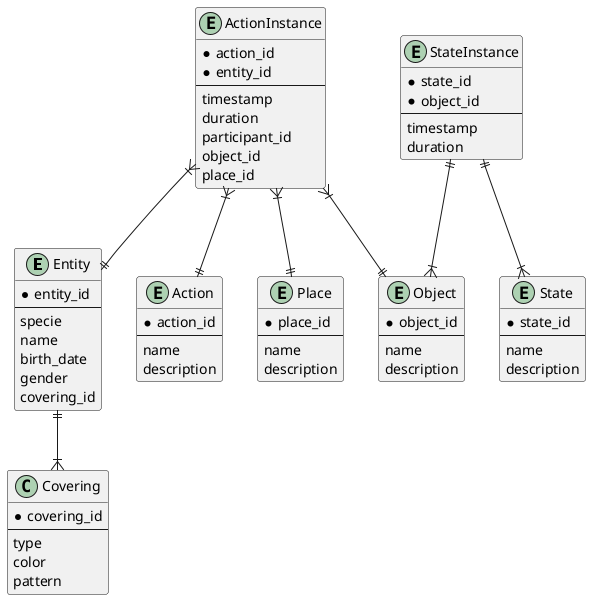 @startuml name
entity Entity {
   * entity_id
   ---
   specie
   name
   birth_date
   gender
   covering_id
}

class Covering {
   * covering_id
   ---
   type
   color
   pattern
}

entity ActionInstance {
   * action_id
   * entity_id
   ' тоже: что про уникальность id?
   ---
   timestamp
   duration
   participant_id
   ' вынести в отдельную таблицу участников (но что про уникальность id?)
   object_id
   place_id
}

entity Action {
   * action_id
   ---
   name
   description
}

entity Place {
   * place_id
   ---
   name
   description
}

entity Object {
   * object_id
   ---
   name
   description
}

entity State {
   * state_id
   ---
   name
   description
}

entity StateInstance {
   * state_id
   * object_id
   ---
   timestamp
   duration
}

Entity ||--|{ Covering
ActionInstance }|--|| Entity
ActionInstance }|--|| Place
ActionInstance }|--|| Object
ActionInstance }|--|| Action
StateInstance ||--|{ State
StateInstance ||--|{ Object


@enduml